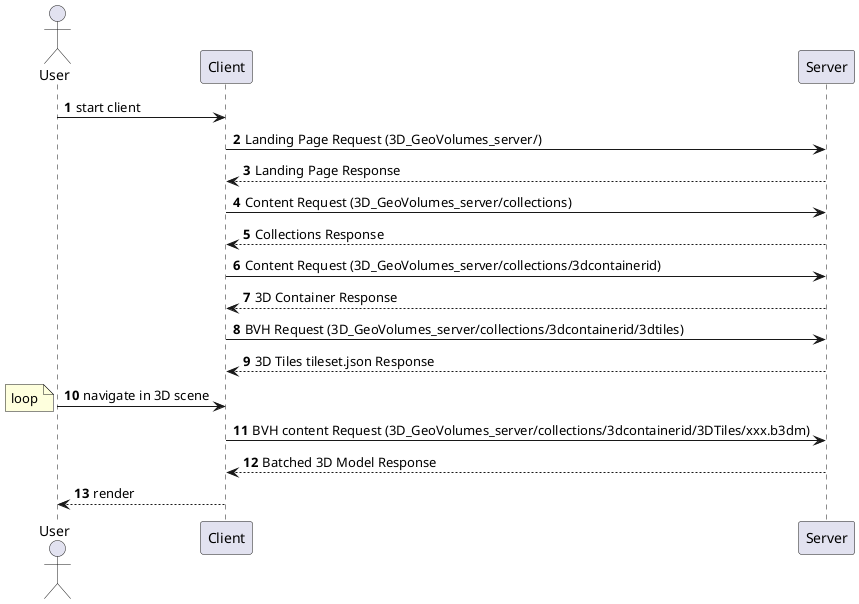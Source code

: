 @startuml
autonumber
actor User
User -> Client: start client
Client ->  Server: Landing Page Request (3D_GeoVolumes_server/)
Server --> Client: Landing Page Response
Client ->  Server: Content Request (3D_GeoVolumes_server/collections)
Server --> Client: Collections Response
Client ->  Server: Content Request (3D_GeoVolumes_server/collections/3dcontainerid)
Server --> Client: 3D Container Response
Client ->  Server: BVH Request (3D_GeoVolumes_server/collections/3dcontainerid/3dtiles)
Server --> Client: 3D Tiles tileset.json Response
User -> Client: navigate in 3D scene
note left 
loop
end note
Client ->  Server: BVH content Request (3D_GeoVolumes_server/collections/3dcontainerid/3DTiles/xxx.b3dm)
Server --> Client: Batched 3D Model Response
Client --> User: render
@enduml